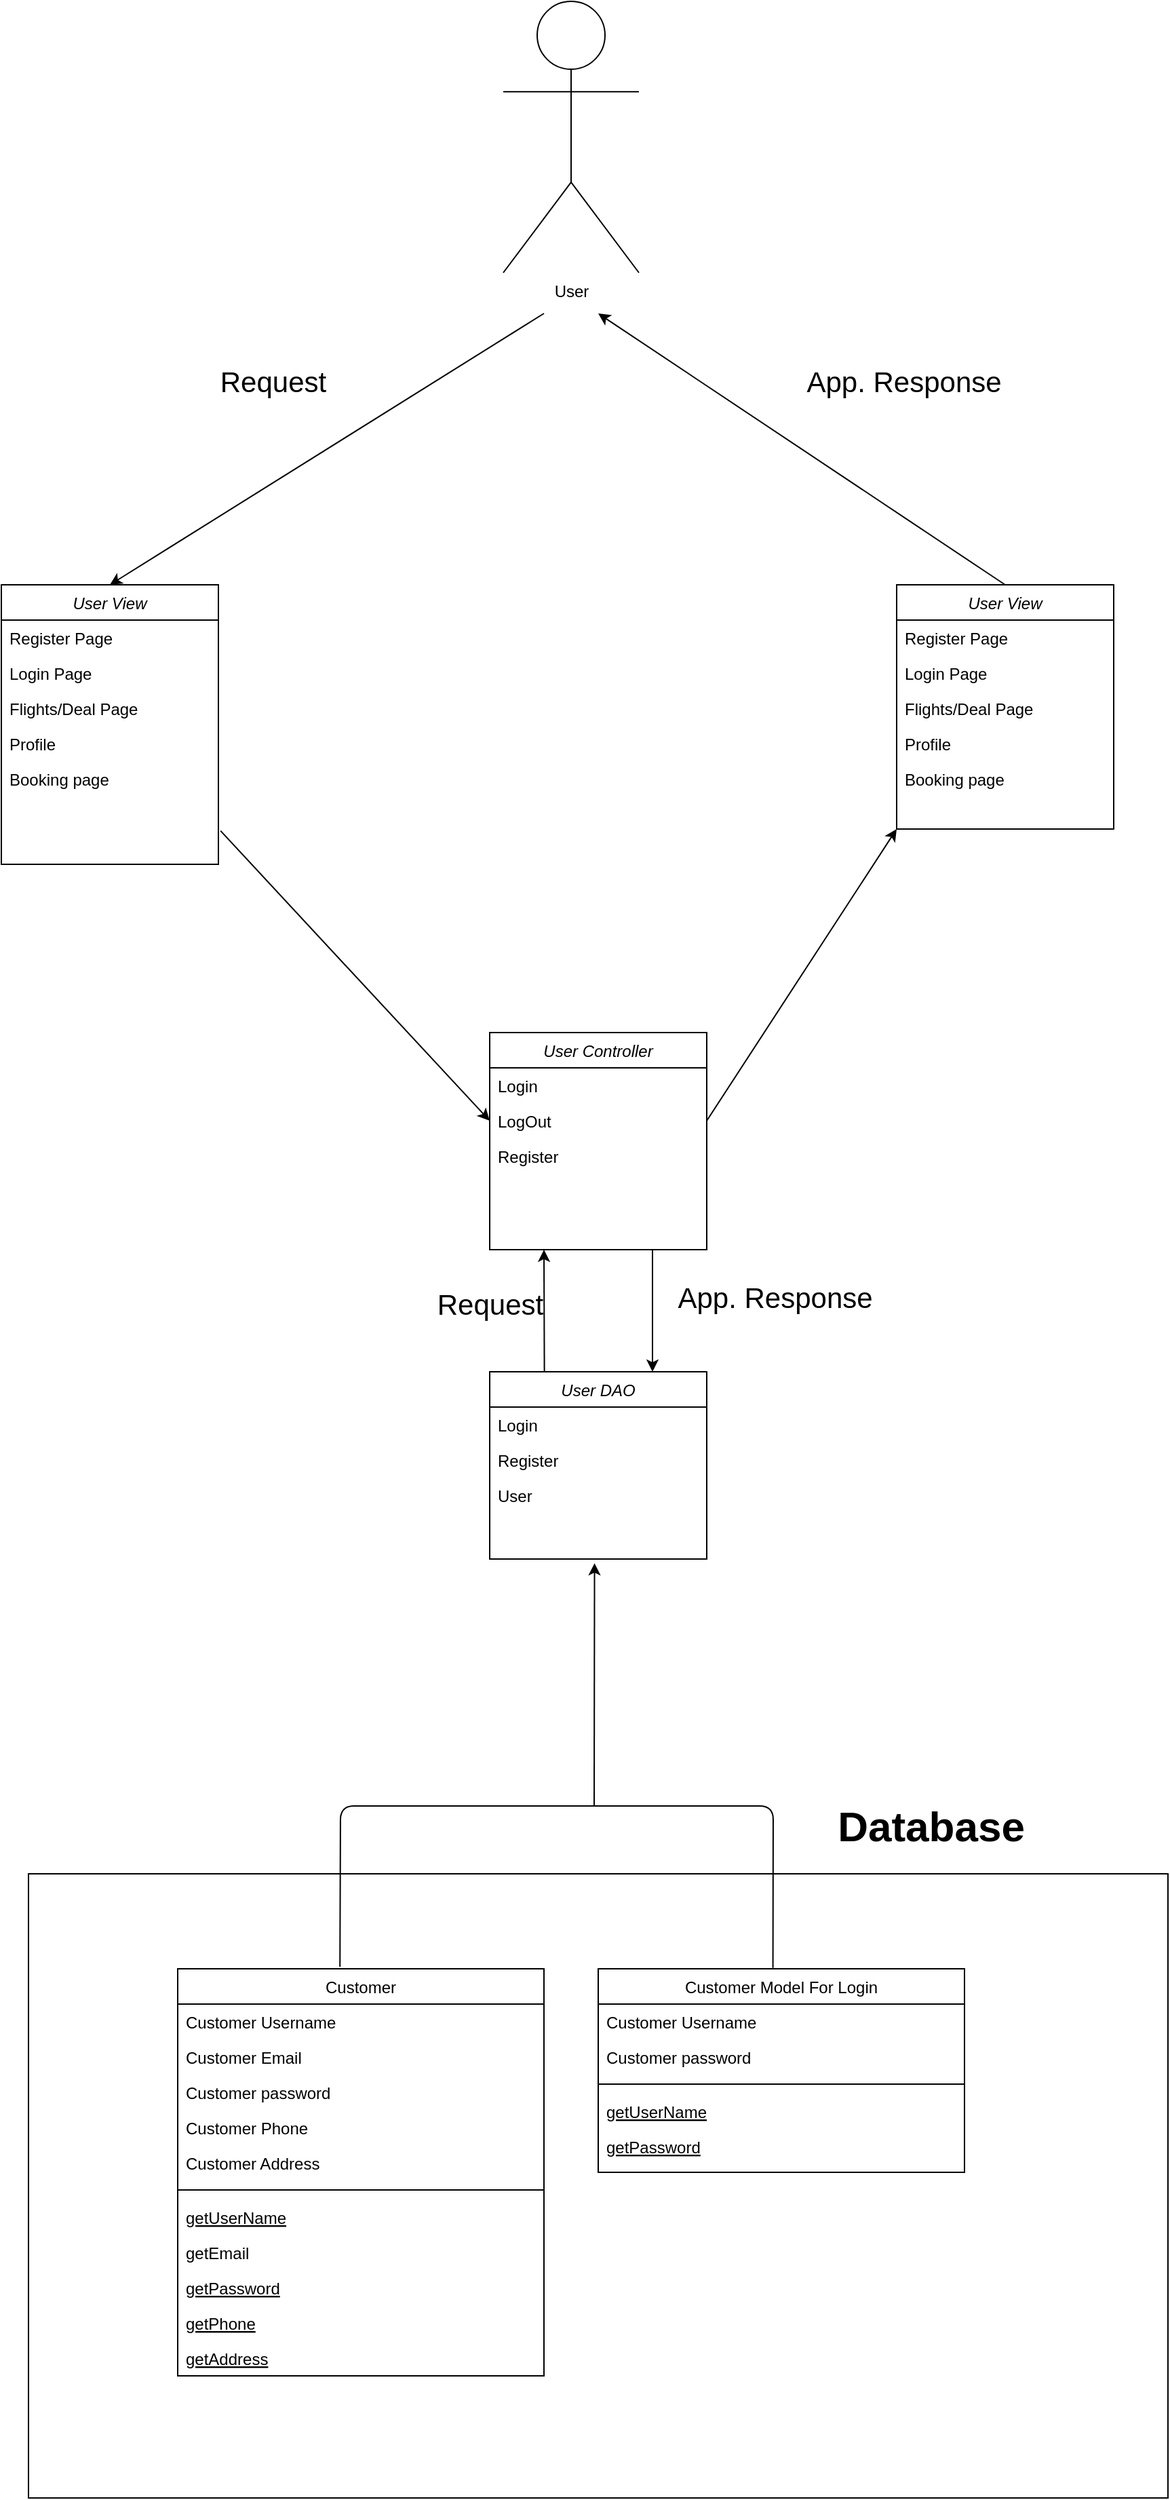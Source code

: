 <mxfile version="14.1.8" type="device"><diagram id="C5RBs43oDa-KdzZeNtuy" name="Page-1"><mxGraphModel dx="1851" dy="1801" grid="1" gridSize="10" guides="1" tooltips="1" connect="1" arrows="1" fold="1" page="1" pageScale="1" pageWidth="827" pageHeight="1169" math="0" shadow="0"><root><mxCell id="WIyWlLk6GJQsqaUBKTNV-0"/><mxCell id="WIyWlLk6GJQsqaUBKTNV-1" parent="WIyWlLk6GJQsqaUBKTNV-0"/><mxCell id="zkfFHV4jXpPFQw0GAbJ--0" value="User DAO" style="swimlane;fontStyle=2;align=center;verticalAlign=top;childLayout=stackLayout;horizontal=1;startSize=26;horizontalStack=0;resizeParent=1;resizeLast=0;collapsible=1;marginBottom=0;rounded=0;shadow=0;strokeWidth=1;" parent="WIyWlLk6GJQsqaUBKTNV-1" vertex="1"><mxGeometry x="240" y="300" width="160" height="138" as="geometry"><mxRectangle x="230" y="140" width="160" height="26" as="alternateBounds"/></mxGeometry></mxCell><mxCell id="zkfFHV4jXpPFQw0GAbJ--1" value="Login" style="text;align=left;verticalAlign=top;spacingLeft=4;spacingRight=4;overflow=hidden;rotatable=0;points=[[0,0.5],[1,0.5]];portConstraint=eastwest;" parent="zkfFHV4jXpPFQw0GAbJ--0" vertex="1"><mxGeometry y="26" width="160" height="26" as="geometry"/></mxCell><mxCell id="zkfFHV4jXpPFQw0GAbJ--2" value="Register" style="text;align=left;verticalAlign=top;spacingLeft=4;spacingRight=4;overflow=hidden;rotatable=0;points=[[0,0.5],[1,0.5]];portConstraint=eastwest;rounded=0;shadow=0;html=0;" parent="zkfFHV4jXpPFQw0GAbJ--0" vertex="1"><mxGeometry y="52" width="160" height="26" as="geometry"/></mxCell><mxCell id="zkfFHV4jXpPFQw0GAbJ--3" value="User" style="text;align=left;verticalAlign=top;spacingLeft=4;spacingRight=4;overflow=hidden;rotatable=0;points=[[0,0.5],[1,0.5]];portConstraint=eastwest;rounded=0;shadow=0;html=0;" parent="zkfFHV4jXpPFQw0GAbJ--0" vertex="1"><mxGeometry y="78" width="160" height="26" as="geometry"/></mxCell><mxCell id="g0WiETKwBl2NI55xmZqO-25" value="User View&#10;" style="swimlane;fontStyle=2;align=center;verticalAlign=top;childLayout=stackLayout;horizontal=1;startSize=26;horizontalStack=0;resizeParent=1;resizeLast=0;collapsible=1;marginBottom=0;rounded=0;shadow=0;strokeWidth=1;" parent="WIyWlLk6GJQsqaUBKTNV-1" vertex="1"><mxGeometry x="-120" y="-280" width="160" height="206" as="geometry"><mxRectangle x="230" y="140" width="160" height="26" as="alternateBounds"/></mxGeometry></mxCell><mxCell id="g0WiETKwBl2NI55xmZqO-26" value="Register Page" style="text;align=left;verticalAlign=top;spacingLeft=4;spacingRight=4;overflow=hidden;rotatable=0;points=[[0,0.5],[1,0.5]];portConstraint=eastwest;" parent="g0WiETKwBl2NI55xmZqO-25" vertex="1"><mxGeometry y="26" width="160" height="26" as="geometry"/></mxCell><mxCell id="g0WiETKwBl2NI55xmZqO-32" value="Login Page" style="text;align=left;verticalAlign=top;spacingLeft=4;spacingRight=4;overflow=hidden;rotatable=0;points=[[0,0.5],[1,0.5]];portConstraint=eastwest;rounded=0;shadow=0;html=0;" parent="g0WiETKwBl2NI55xmZqO-25" vertex="1"><mxGeometry y="52" width="160" height="26" as="geometry"/></mxCell><mxCell id="g0WiETKwBl2NI55xmZqO-27" value="Flights/Deal Page&#10;" style="text;align=left;verticalAlign=top;spacingLeft=4;spacingRight=4;overflow=hidden;rotatable=0;points=[[0,0.5],[1,0.5]];portConstraint=eastwest;rounded=0;shadow=0;html=0;" parent="g0WiETKwBl2NI55xmZqO-25" vertex="1"><mxGeometry y="78" width="160" height="26" as="geometry"/></mxCell><mxCell id="g0WiETKwBl2NI55xmZqO-89" value="Profile" style="text;align=left;verticalAlign=top;spacingLeft=4;spacingRight=4;overflow=hidden;rotatable=0;points=[[0,0.5],[1,0.5]];portConstraint=eastwest;rounded=0;shadow=0;html=0;" parent="g0WiETKwBl2NI55xmZqO-25" vertex="1"><mxGeometry y="104" width="160" height="26" as="geometry"/></mxCell><mxCell id="g0WiETKwBl2NI55xmZqO-31" value="Booking page&#10;" style="text;align=left;verticalAlign=top;spacingLeft=4;spacingRight=4;overflow=hidden;rotatable=0;points=[[0,0.5],[1,0.5]];portConstraint=eastwest;rounded=0;shadow=0;html=0;" parent="g0WiETKwBl2NI55xmZqO-25" vertex="1"><mxGeometry y="130" width="160" height="50" as="geometry"/></mxCell><mxCell id="g0WiETKwBl2NI55xmZqO-33" value="User Controller" style="swimlane;fontStyle=2;align=center;verticalAlign=top;childLayout=stackLayout;horizontal=1;startSize=26;horizontalStack=0;resizeParent=1;resizeLast=0;collapsible=1;marginBottom=0;rounded=0;shadow=0;strokeWidth=1;" parent="WIyWlLk6GJQsqaUBKTNV-1" vertex="1"><mxGeometry x="240" y="50" width="160" height="160" as="geometry"><mxRectangle x="230" y="140" width="160" height="26" as="alternateBounds"/></mxGeometry></mxCell><mxCell id="g0WiETKwBl2NI55xmZqO-34" value="Login" style="text;align=left;verticalAlign=top;spacingLeft=4;spacingRight=4;overflow=hidden;rotatable=0;points=[[0,0.5],[1,0.5]];portConstraint=eastwest;" parent="g0WiETKwBl2NI55xmZqO-33" vertex="1"><mxGeometry y="26" width="160" height="26" as="geometry"/></mxCell><mxCell id="g0WiETKwBl2NI55xmZqO-35" value="LogOut" style="text;align=left;verticalAlign=top;spacingLeft=4;spacingRight=4;overflow=hidden;rotatable=0;points=[[0,0.5],[1,0.5]];portConstraint=eastwest;rounded=0;shadow=0;html=0;" parent="g0WiETKwBl2NI55xmZqO-33" vertex="1"><mxGeometry y="52" width="160" height="26" as="geometry"/></mxCell><mxCell id="g0WiETKwBl2NI55xmZqO-36" value="Register" style="text;align=left;verticalAlign=top;spacingLeft=4;spacingRight=4;overflow=hidden;rotatable=0;points=[[0,0.5],[1,0.5]];portConstraint=eastwest;rounded=0;shadow=0;html=0;" parent="g0WiETKwBl2NI55xmZqO-33" vertex="1"><mxGeometry y="78" width="160" height="26" as="geometry"/></mxCell><mxCell id="g0WiETKwBl2NI55xmZqO-72" value="" style="endArrow=classic;html=1;entryX=0.483;entryY=1.118;entryDx=0;entryDy=0;entryPerimeter=0;" parent="WIyWlLk6GJQsqaUBKTNV-1" edge="1"><mxGeometry width="50" height="50" relative="1" as="geometry"><mxPoint x="317" y="620" as="sourcePoint"/><mxPoint x="317.28" y="441.068" as="targetPoint"/></mxGeometry></mxCell><mxCell id="g0WiETKwBl2NI55xmZqO-73" value="" style="group" parent="WIyWlLk6GJQsqaUBKTNV-1" vertex="1" connectable="0"><mxGeometry x="-100" y="620" width="840" height="510" as="geometry"/></mxCell><mxCell id="zkfFHV4jXpPFQw0GAbJ--6" value="Customer&#10;" style="swimlane;fontStyle=0;align=center;verticalAlign=top;childLayout=stackLayout;horizontal=1;startSize=26;horizontalStack=0;resizeParent=1;resizeLast=0;collapsible=1;marginBottom=0;rounded=0;shadow=0;strokeWidth=1;" parent="g0WiETKwBl2NI55xmZqO-73" vertex="1"><mxGeometry x="110" y="120" width="270" height="300" as="geometry"><mxRectangle x="40" y="360" width="160" height="26" as="alternateBounds"/></mxGeometry></mxCell><mxCell id="zkfFHV4jXpPFQw0GAbJ--7" value="Customer Username&#10;&#10;" style="text;align=left;verticalAlign=top;spacingLeft=4;spacingRight=4;overflow=hidden;rotatable=0;points=[[0,0.5],[1,0.5]];portConstraint=eastwest;" parent="zkfFHV4jXpPFQw0GAbJ--6" vertex="1"><mxGeometry y="26" width="270" height="26" as="geometry"/></mxCell><mxCell id="zkfFHV4jXpPFQw0GAbJ--8" value="Customer Email&#10;" style="text;align=left;verticalAlign=top;spacingLeft=4;spacingRight=4;overflow=hidden;rotatable=0;points=[[0,0.5],[1,0.5]];portConstraint=eastwest;rounded=0;shadow=0;html=0;" parent="zkfFHV4jXpPFQw0GAbJ--6" vertex="1"><mxGeometry y="52" width="270" height="26" as="geometry"/></mxCell><mxCell id="g0WiETKwBl2NI55xmZqO-1" value="Customer password&#10;" style="text;align=left;verticalAlign=top;spacingLeft=4;spacingRight=4;overflow=hidden;rotatable=0;points=[[0,0.5],[1,0.5]];portConstraint=eastwest;rounded=0;shadow=0;html=0;" parent="zkfFHV4jXpPFQw0GAbJ--6" vertex="1"><mxGeometry y="78" width="270" height="26" as="geometry"/></mxCell><mxCell id="g0WiETKwBl2NI55xmZqO-2" value="Customer Phone&#10;" style="text;align=left;verticalAlign=top;spacingLeft=4;spacingRight=4;overflow=hidden;rotatable=0;points=[[0,0.5],[1,0.5]];portConstraint=eastwest;rounded=0;shadow=0;html=0;" parent="zkfFHV4jXpPFQw0GAbJ--6" vertex="1"><mxGeometry y="104" width="270" height="26" as="geometry"/></mxCell><mxCell id="g0WiETKwBl2NI55xmZqO-3" value="Customer Address&#10;" style="text;align=left;verticalAlign=top;spacingLeft=4;spacingRight=4;overflow=hidden;rotatable=0;points=[[0,0.5],[1,0.5]];portConstraint=eastwest;rounded=0;shadow=0;html=0;" parent="zkfFHV4jXpPFQw0GAbJ--6" vertex="1"><mxGeometry y="130" width="270" height="26" as="geometry"/></mxCell><mxCell id="zkfFHV4jXpPFQw0GAbJ--9" value="" style="line;html=1;strokeWidth=1;align=left;verticalAlign=middle;spacingTop=-1;spacingLeft=3;spacingRight=3;rotatable=0;labelPosition=right;points=[];portConstraint=eastwest;" parent="zkfFHV4jXpPFQw0GAbJ--6" vertex="1"><mxGeometry y="156" width="270" height="14" as="geometry"/></mxCell><mxCell id="zkfFHV4jXpPFQw0GAbJ--10" value="getUserName" style="text;align=left;verticalAlign=top;spacingLeft=4;spacingRight=4;overflow=hidden;rotatable=0;points=[[0,0.5],[1,0.5]];portConstraint=eastwest;fontStyle=4" parent="zkfFHV4jXpPFQw0GAbJ--6" vertex="1"><mxGeometry y="170" width="270" height="26" as="geometry"/></mxCell><mxCell id="zkfFHV4jXpPFQw0GAbJ--11" value="getEmail&#10;" style="text;align=left;verticalAlign=top;spacingLeft=4;spacingRight=4;overflow=hidden;rotatable=0;points=[[0,0.5],[1,0.5]];portConstraint=eastwest;" parent="zkfFHV4jXpPFQw0GAbJ--6" vertex="1"><mxGeometry y="196" width="270" height="26" as="geometry"/></mxCell><mxCell id="g0WiETKwBl2NI55xmZqO-6" value="getPassword" style="text;align=left;verticalAlign=top;spacingLeft=4;spacingRight=4;overflow=hidden;rotatable=0;points=[[0,0.5],[1,0.5]];portConstraint=eastwest;fontStyle=4" parent="zkfFHV4jXpPFQw0GAbJ--6" vertex="1"><mxGeometry y="222" width="270" height="26" as="geometry"/></mxCell><mxCell id="g0WiETKwBl2NI55xmZqO-5" value="getPhone" style="text;align=left;verticalAlign=top;spacingLeft=4;spacingRight=4;overflow=hidden;rotatable=0;points=[[0,0.5],[1,0.5]];portConstraint=eastwest;fontStyle=4" parent="zkfFHV4jXpPFQw0GAbJ--6" vertex="1"><mxGeometry y="248" width="270" height="26" as="geometry"/></mxCell><mxCell id="g0WiETKwBl2NI55xmZqO-4" value="getAddress" style="text;align=left;verticalAlign=top;spacingLeft=4;spacingRight=4;overflow=hidden;rotatable=0;points=[[0,0.5],[1,0.5]];portConstraint=eastwest;fontStyle=4" parent="zkfFHV4jXpPFQw0GAbJ--6" vertex="1"><mxGeometry y="274" width="270" height="26" as="geometry"/></mxCell><mxCell id="g0WiETKwBl2NI55xmZqO-7" value="Customer Model For Login" style="swimlane;fontStyle=0;align=center;verticalAlign=top;childLayout=stackLayout;horizontal=1;startSize=26;horizontalStack=0;resizeParent=1;resizeLast=0;collapsible=1;marginBottom=0;rounded=0;shadow=0;strokeWidth=1;" parent="g0WiETKwBl2NI55xmZqO-73" vertex="1"><mxGeometry x="420" y="120" width="270" height="150" as="geometry"><mxRectangle x="40" y="360" width="160" height="26" as="alternateBounds"/></mxGeometry></mxCell><mxCell id="g0WiETKwBl2NI55xmZqO-8" value="Customer Username&#10;&#10;" style="text;align=left;verticalAlign=top;spacingLeft=4;spacingRight=4;overflow=hidden;rotatable=0;points=[[0,0.5],[1,0.5]];portConstraint=eastwest;" parent="g0WiETKwBl2NI55xmZqO-7" vertex="1"><mxGeometry y="26" width="270" height="26" as="geometry"/></mxCell><mxCell id="g0WiETKwBl2NI55xmZqO-10" value="Customer password&#10;" style="text;align=left;verticalAlign=top;spacingLeft=4;spacingRight=4;overflow=hidden;rotatable=0;points=[[0,0.5],[1,0.5]];portConstraint=eastwest;rounded=0;shadow=0;html=0;" parent="g0WiETKwBl2NI55xmZqO-7" vertex="1"><mxGeometry y="52" width="270" height="26" as="geometry"/></mxCell><mxCell id="g0WiETKwBl2NI55xmZqO-13" value="" style="line;html=1;strokeWidth=1;align=left;verticalAlign=middle;spacingTop=-1;spacingLeft=3;spacingRight=3;rotatable=0;labelPosition=right;points=[];portConstraint=eastwest;" parent="g0WiETKwBl2NI55xmZqO-7" vertex="1"><mxGeometry y="78" width="270" height="14" as="geometry"/></mxCell><mxCell id="g0WiETKwBl2NI55xmZqO-14" value="getUserName" style="text;align=left;verticalAlign=top;spacingLeft=4;spacingRight=4;overflow=hidden;rotatable=0;points=[[0,0.5],[1,0.5]];portConstraint=eastwest;fontStyle=4" parent="g0WiETKwBl2NI55xmZqO-7" vertex="1"><mxGeometry y="92" width="270" height="26" as="geometry"/></mxCell><mxCell id="g0WiETKwBl2NI55xmZqO-16" value="getPassword" style="text;align=left;verticalAlign=top;spacingLeft=4;spacingRight=4;overflow=hidden;rotatable=0;points=[[0,0.5],[1,0.5]];portConstraint=eastwest;fontStyle=4" parent="g0WiETKwBl2NI55xmZqO-7" vertex="1"><mxGeometry y="118" width="270" height="26" as="geometry"/></mxCell><mxCell id="g0WiETKwBl2NI55xmZqO-69" value="" style="endArrow=none;html=1;entryX=0.477;entryY=-0.004;entryDx=0;entryDy=0;entryPerimeter=0;" parent="g0WiETKwBl2NI55xmZqO-73" target="g0WiETKwBl2NI55xmZqO-7" edge="1"><mxGeometry width="50" height="50" relative="1" as="geometry"><mxPoint x="380" as="sourcePoint"/><mxPoint x="380" y="40" as="targetPoint"/><Array as="points"><mxPoint x="549"/></Array></mxGeometry></mxCell><mxCell id="g0WiETKwBl2NI55xmZqO-70" value="" style="endArrow=none;html=1;entryX=0.443;entryY=-0.005;entryDx=0;entryDy=0;entryPerimeter=0;" parent="g0WiETKwBl2NI55xmZqO-73" target="zkfFHV4jXpPFQw0GAbJ--6" edge="1"><mxGeometry width="50" height="50" relative="1" as="geometry"><mxPoint x="380" as="sourcePoint"/><mxPoint x="238.79" y="129.4" as="targetPoint"/><Array as="points"><mxPoint x="230"/></Array></mxGeometry></mxCell><mxCell id="g0WiETKwBl2NI55xmZqO-71" value="" style="rounded=0;whiteSpace=wrap;html=1;fillColor=none;" parent="g0WiETKwBl2NI55xmZqO-73" vertex="1"><mxGeometry y="50" width="840" height="460" as="geometry"/></mxCell><mxCell id="g0WiETKwBl2NI55xmZqO-94" value="&lt;b&gt;&lt;font style=&quot;font-size: 31px&quot;&gt;Database&lt;/font&gt;&lt;/b&gt;" style="text;html=1;align=center;verticalAlign=middle;resizable=0;points=[];autosize=1;fontSize=21;" parent="g0WiETKwBl2NI55xmZqO-73" vertex="1"><mxGeometry x="590" width="150" height="30" as="geometry"/></mxCell><mxCell id="g0WiETKwBl2NI55xmZqO-74" value="" style="endArrow=classic;html=1;entryX=0.5;entryY=0;entryDx=0;entryDy=0;" parent="WIyWlLk6GJQsqaUBKTNV-1" target="g0WiETKwBl2NI55xmZqO-25" edge="1"><mxGeometry width="50" height="50" relative="1" as="geometry"><mxPoint x="280" y="-480" as="sourcePoint"/><mxPoint x="150" y="-500" as="targetPoint"/></mxGeometry></mxCell><mxCell id="g0WiETKwBl2NI55xmZqO-75" value="User" style="shape=umlActor;verticalLabelPosition=bottom;verticalAlign=top;html=1;outlineConnect=0;fillColor=none;" parent="WIyWlLk6GJQsqaUBKTNV-1" vertex="1"><mxGeometry x="250" y="-710" width="100" height="200" as="geometry"/></mxCell><mxCell id="g0WiETKwBl2NI55xmZqO-78" value="" style="endArrow=classic;html=1;entryX=0;entryY=0.5;entryDx=0;entryDy=0;exitX=1.01;exitY=1.026;exitDx=0;exitDy=0;exitPerimeter=0;" parent="WIyWlLk6GJQsqaUBKTNV-1" source="g0WiETKwBl2NI55xmZqO-31" target="g0WiETKwBl2NI55xmZqO-35" edge="1"><mxGeometry width="50" height="50" relative="1" as="geometry"><mxPoint x="40" y="-140" as="sourcePoint"/><mxPoint x="-160" y="90" as="targetPoint"/></mxGeometry></mxCell><mxCell id="g0WiETKwBl2NI55xmZqO-79" value="User View&#10;" style="swimlane;fontStyle=2;align=center;verticalAlign=top;childLayout=stackLayout;horizontal=1;startSize=26;horizontalStack=0;resizeParent=1;resizeLast=0;collapsible=1;marginBottom=0;rounded=0;shadow=0;strokeWidth=1;" parent="WIyWlLk6GJQsqaUBKTNV-1" vertex="1"><mxGeometry x="540" y="-280" width="160" height="180" as="geometry"><mxRectangle x="230" y="140" width="160" height="26" as="alternateBounds"/></mxGeometry></mxCell><mxCell id="g0WiETKwBl2NI55xmZqO-80" value="Register Page" style="text;align=left;verticalAlign=top;spacingLeft=4;spacingRight=4;overflow=hidden;rotatable=0;points=[[0,0.5],[1,0.5]];portConstraint=eastwest;" parent="g0WiETKwBl2NI55xmZqO-79" vertex="1"><mxGeometry y="26" width="160" height="26" as="geometry"/></mxCell><mxCell id="g0WiETKwBl2NI55xmZqO-81" value="Login Page" style="text;align=left;verticalAlign=top;spacingLeft=4;spacingRight=4;overflow=hidden;rotatable=0;points=[[0,0.5],[1,0.5]];portConstraint=eastwest;rounded=0;shadow=0;html=0;" parent="g0WiETKwBl2NI55xmZqO-79" vertex="1"><mxGeometry y="52" width="160" height="26" as="geometry"/></mxCell><mxCell id="g0WiETKwBl2NI55xmZqO-82" value="Flights/Deal Page&#10;" style="text;align=left;verticalAlign=top;spacingLeft=4;spacingRight=4;overflow=hidden;rotatable=0;points=[[0,0.5],[1,0.5]];portConstraint=eastwest;rounded=0;shadow=0;html=0;" parent="g0WiETKwBl2NI55xmZqO-79" vertex="1"><mxGeometry y="78" width="160" height="26" as="geometry"/></mxCell><mxCell id="g0WiETKwBl2NI55xmZqO-90" value="Profile" style="text;align=left;verticalAlign=top;spacingLeft=4;spacingRight=4;overflow=hidden;rotatable=0;points=[[0,0.5],[1,0.5]];portConstraint=eastwest;rounded=0;shadow=0;html=0;" parent="g0WiETKwBl2NI55xmZqO-79" vertex="1"><mxGeometry y="104" width="160" height="26" as="geometry"/></mxCell><mxCell id="g0WiETKwBl2NI55xmZqO-83" value="Booking page&#10;" style="text;align=left;verticalAlign=top;spacingLeft=4;spacingRight=4;overflow=hidden;rotatable=0;points=[[0,0.5],[1,0.5]];portConstraint=eastwest;rounded=0;shadow=0;html=0;" parent="g0WiETKwBl2NI55xmZqO-79" vertex="1"><mxGeometry y="130" width="160" height="30" as="geometry"/></mxCell><mxCell id="g0WiETKwBl2NI55xmZqO-85" value="" style="endArrow=classic;html=1;exitX=0.5;exitY=0;exitDx=0;exitDy=0;" parent="WIyWlLk6GJQsqaUBKTNV-1" source="g0WiETKwBl2NI55xmZqO-79" edge="1"><mxGeometry width="50" height="50" relative="1" as="geometry"><mxPoint x="480" y="-750" as="sourcePoint"/><mxPoint x="320" y="-480" as="targetPoint"/></mxGeometry></mxCell><mxCell id="g0WiETKwBl2NI55xmZqO-86" value="" style="endArrow=classic;html=1;entryX=0.483;entryY=1.118;entryDx=0;entryDy=0;entryPerimeter=0;" parent="WIyWlLk6GJQsqaUBKTNV-1" edge="1"><mxGeometry width="50" height="50" relative="1" as="geometry"><mxPoint x="280.31" y="300" as="sourcePoint"/><mxPoint x="280" y="209.998" as="targetPoint"/></mxGeometry></mxCell><mxCell id="g0WiETKwBl2NI55xmZqO-84" value="" style="endArrow=classic;html=1;exitX=1;exitY=0.5;exitDx=0;exitDy=0;" parent="WIyWlLk6GJQsqaUBKTNV-1" source="g0WiETKwBl2NI55xmZqO-35" edge="1"><mxGeometry width="50" height="50" relative="1" as="geometry"><mxPoint x="50" y="-130" as="sourcePoint"/><mxPoint x="540" y="-100" as="targetPoint"/></mxGeometry></mxCell><mxCell id="g0WiETKwBl2NI55xmZqO-87" value="Request" style="text;html=1;align=center;verticalAlign=middle;resizable=0;points=[];autosize=1;fontSize=21;" parent="WIyWlLk6GJQsqaUBKTNV-1" vertex="1"><mxGeometry x="35" y="-445" width="90" height="30" as="geometry"/></mxCell><mxCell id="g0WiETKwBl2NI55xmZqO-88" value="App. Response" style="text;html=1;align=center;verticalAlign=middle;resizable=0;points=[];autosize=1;fontSize=21;" parent="WIyWlLk6GJQsqaUBKTNV-1" vertex="1"><mxGeometry x="465" y="-445" width="160" height="30" as="geometry"/></mxCell><mxCell id="g0WiETKwBl2NI55xmZqO-91" value="" style="endArrow=classic;html=1;entryX=0.75;entryY=0;entryDx=0;entryDy=0;exitX=0.75;exitY=1;exitDx=0;exitDy=0;" parent="WIyWlLk6GJQsqaUBKTNV-1" source="g0WiETKwBl2NI55xmZqO-33" target="zkfFHV4jXpPFQw0GAbJ--0" edge="1"><mxGeometry width="50" height="50" relative="1" as="geometry"><mxPoint x="380" y="220" as="sourcePoint"/><mxPoint x="360.0" y="209.998" as="targetPoint"/></mxGeometry></mxCell><mxCell id="g0WiETKwBl2NI55xmZqO-92" value="Request" style="text;html=1;align=center;verticalAlign=middle;resizable=0;points=[];autosize=1;fontSize=21;" parent="WIyWlLk6GJQsqaUBKTNV-1" vertex="1"><mxGeometry x="195" y="235" width="90" height="30" as="geometry"/></mxCell><mxCell id="g0WiETKwBl2NI55xmZqO-93" value="App. Response" style="text;html=1;align=center;verticalAlign=middle;resizable=0;points=[];autosize=1;fontSize=21;" parent="WIyWlLk6GJQsqaUBKTNV-1" vertex="1"><mxGeometry x="370" y="230" width="160" height="30" as="geometry"/></mxCell></root></mxGraphModel></diagram></mxfile>